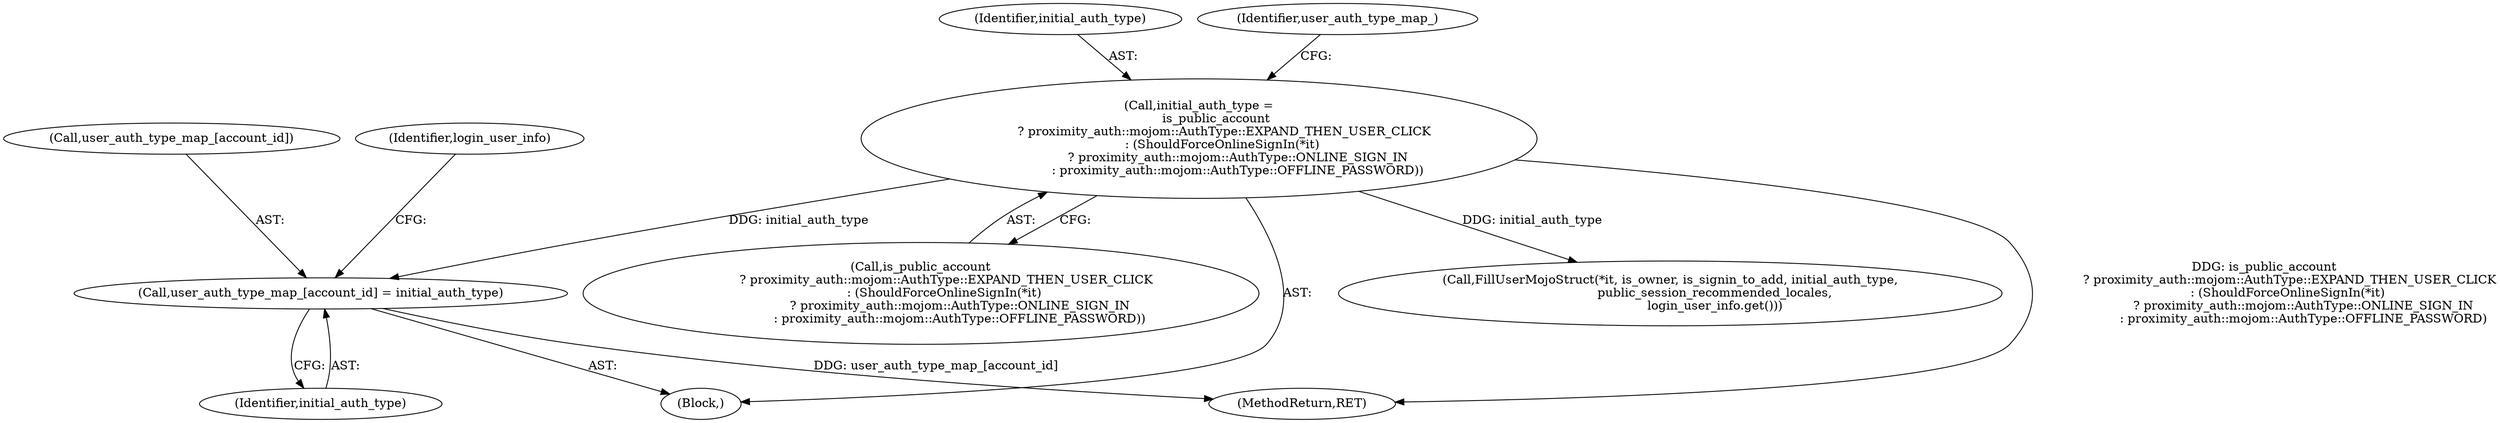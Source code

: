 digraph "0_Chrome_c66b1fc49870c514b1c1e8b53498153176d7ec2b_6@array" {
"1000161" [label="(Call,user_auth_type_map_[account_id] = initial_auth_type)"];
"1000150" [label="(Call,initial_auth_type =\n         is_public_account\n             ? proximity_auth::mojom::AuthType::EXPAND_THEN_USER_CLICK\n            : (ShouldForceOnlineSignIn(*it)\n                    ? proximity_auth::mojom::AuthType::ONLINE_SIGN_IN\n                    : proximity_auth::mojom::AuthType::OFFLINE_PASSWORD))"];
"1000152" [label="(Call,is_public_account\n             ? proximity_auth::mojom::AuthType::EXPAND_THEN_USER_CLICK\n            : (ShouldForceOnlineSignIn(*it)\n                    ? proximity_auth::mojom::AuthType::ONLINE_SIGN_IN\n                    : proximity_auth::mojom::AuthType::OFFLINE_PASSWORD))"];
"1000165" [label="(Identifier,initial_auth_type)"];
"1000162" [label="(Call,user_auth_type_map_[account_id])"];
"1000161" [label="(Call,user_auth_type_map_[account_id] = initial_auth_type)"];
"1000168" [label="(Identifier,login_user_info)"];
"1000151" [label="(Identifier,initial_auth_type)"];
"1000187" [label="(Call,FillUserMojoStruct(*it, is_owner, is_signin_to_add, initial_auth_type,\n                       public_session_recommended_locales,\n                       login_user_info.get()))"];
"1000219" [label="(MethodReturn,RET)"];
"1000163" [label="(Identifier,user_auth_type_map_)"];
"1000132" [label="(Block,)"];
"1000150" [label="(Call,initial_auth_type =\n         is_public_account\n             ? proximity_auth::mojom::AuthType::EXPAND_THEN_USER_CLICK\n            : (ShouldForceOnlineSignIn(*it)\n                    ? proximity_auth::mojom::AuthType::ONLINE_SIGN_IN\n                    : proximity_auth::mojom::AuthType::OFFLINE_PASSWORD))"];
"1000161" -> "1000132"  [label="AST: "];
"1000161" -> "1000165"  [label="CFG: "];
"1000162" -> "1000161"  [label="AST: "];
"1000165" -> "1000161"  [label="AST: "];
"1000168" -> "1000161"  [label="CFG: "];
"1000161" -> "1000219"  [label="DDG: user_auth_type_map_[account_id]"];
"1000150" -> "1000161"  [label="DDG: initial_auth_type"];
"1000150" -> "1000132"  [label="AST: "];
"1000150" -> "1000152"  [label="CFG: "];
"1000151" -> "1000150"  [label="AST: "];
"1000152" -> "1000150"  [label="AST: "];
"1000163" -> "1000150"  [label="CFG: "];
"1000150" -> "1000219"  [label="DDG: is_public_account\n             ? proximity_auth::mojom::AuthType::EXPAND_THEN_USER_CLICK\n            : (ShouldForceOnlineSignIn(*it)\n                    ? proximity_auth::mojom::AuthType::ONLINE_SIGN_IN\n                    : proximity_auth::mojom::AuthType::OFFLINE_PASSWORD)"];
"1000150" -> "1000187"  [label="DDG: initial_auth_type"];
}
